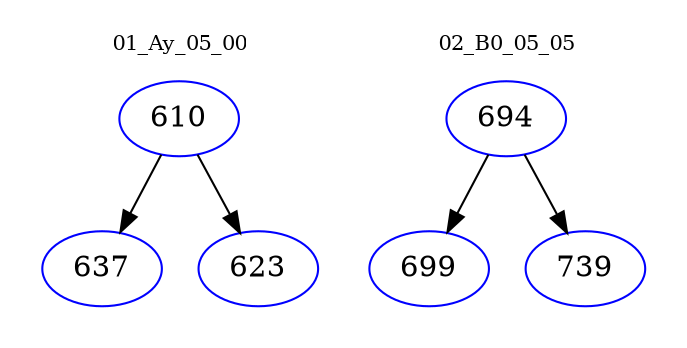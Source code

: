 digraph{
subgraph cluster_0 {
color = white
label = "01_Ay_05_00";
fontsize=10;
T0_610 [label="610", color="blue"]
T0_610 -> T0_637 [color="black"]
T0_637 [label="637", color="blue"]
T0_610 -> T0_623 [color="black"]
T0_623 [label="623", color="blue"]
}
subgraph cluster_1 {
color = white
label = "02_B0_05_05";
fontsize=10;
T1_694 [label="694", color="blue"]
T1_694 -> T1_699 [color="black"]
T1_699 [label="699", color="blue"]
T1_694 -> T1_739 [color="black"]
T1_739 [label="739", color="blue"]
}
}

